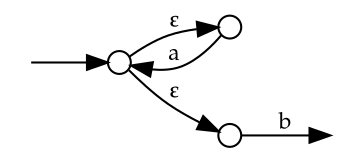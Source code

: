 digraph NFA {
	graph [fontname=Palatino, fontsize=11, rankdir="LR", margin=0];
	node [fontname=Palatino, fontsize=11, width="0.15", height="0.15"];
	edge [fontname="Palatino", fontsize=11];

	0 [shape=point, style=invis]
	1 [shape=circle, label=""]
	2 [shape=circle, label=""]
	3 [shape=circle, label=""]

	4 [shape=point, style=invis]

	0 -> 1 [minlen="1"]
	1 -> 2 [label="&#949;"]		 
	2 -> 1 [label="a"]
	1 -> 3 [label="&#949;"]		 
	3 -> 4 [label="b"]
}

